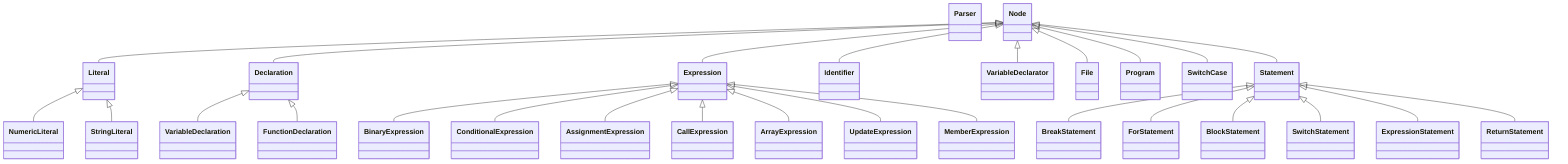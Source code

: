 ﻿classDiagram	class NumericLiteral {	}	class Literal {	}	class BreakStatement {	}	class Declaration {	}	class BinaryExpression {	}	class ConditionalExpression {	}	class AssignmentExpression {	}	class CallExpression {	}	class Expression {	}	class ForStatement {	}	class ArrayExpression {	}	class VariableDeclaration {	}	class UpdateExpression {	}	class Identifier {	}	class BlockStatement {	}	class VariableDeclarator {	}	class SwitchStatement {	}	class File {	}	class FunctionDeclaration {	}	class MemberExpression {	}	class ExpressionStatement {	}	class Program {	}	class SwitchCase {	}	class Parser {	}	class StringLiteral {	}	class ReturnStatement {	}	class Node {	}	class Statement {	}Literal <|-- NumericLiteralNode <|-- LiteralStatement <|-- BreakStatementNode <|-- DeclarationExpression <|-- BinaryExpressionExpression <|-- ConditionalExpressionExpression <|-- AssignmentExpressionExpression <|-- CallExpressionNode <|-- ExpressionStatement <|-- ForStatementExpression <|-- ArrayExpressionDeclaration <|-- VariableDeclarationExpression <|-- UpdateExpressionNode <|-- IdentifierStatement <|-- BlockStatementNode <|-- VariableDeclaratorStatement <|-- SwitchStatementNode <|-- FileDeclaration <|-- FunctionDeclarationExpression <|-- MemberExpressionStatement <|-- ExpressionStatementNode <|-- ProgramNode <|-- SwitchCaseLiteral <|-- StringLiteralStatement <|-- ReturnStatementNode <|-- Statement